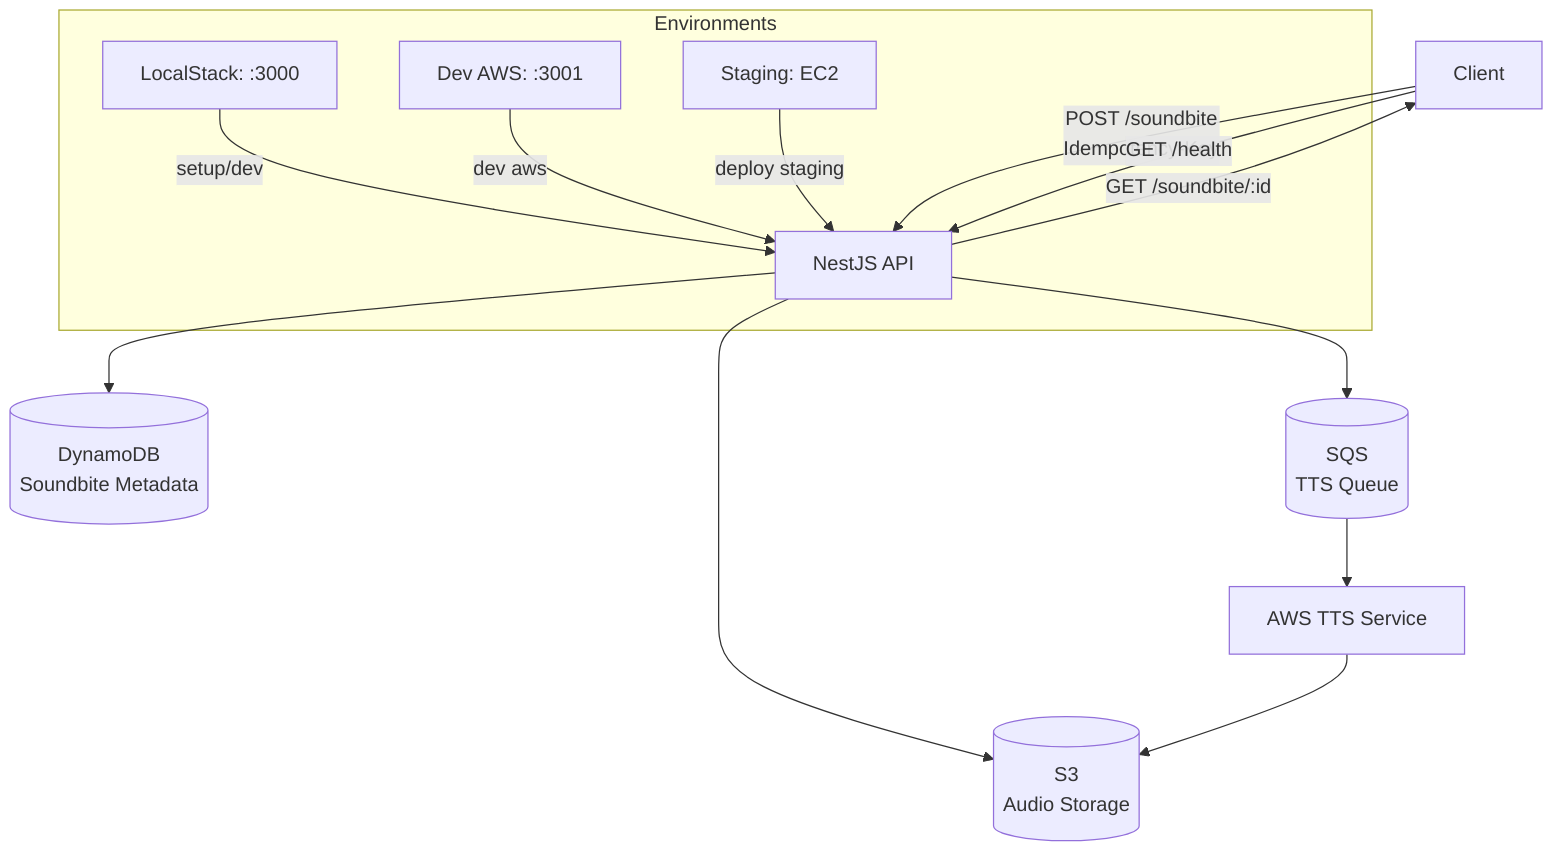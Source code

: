 flowchart TD
    A[Client] -->|POST /soundbite<br/>Idempotency-Key| B[NestJS API]
    B --> C[(DynamoDB<br/>Soundbite Metadata)]
    B --> D[(S3<br/>Audio Storage)]
    B --> E[(SQS<br/>TTS Queue)]
    E --> F[AWS TTS Service]
    F --> D
    B -->|GET /soundbite/:id| A
    A -->|GET /health| B

    subgraph Environments
        L1[LocalStack: :3000]
        L2[Dev AWS: :3001]
        L3[Staging: EC2]
        L1 -->|setup/dev| B
        L2 -->|dev aws| B
        L3 -->|deploy staging| B
    end
